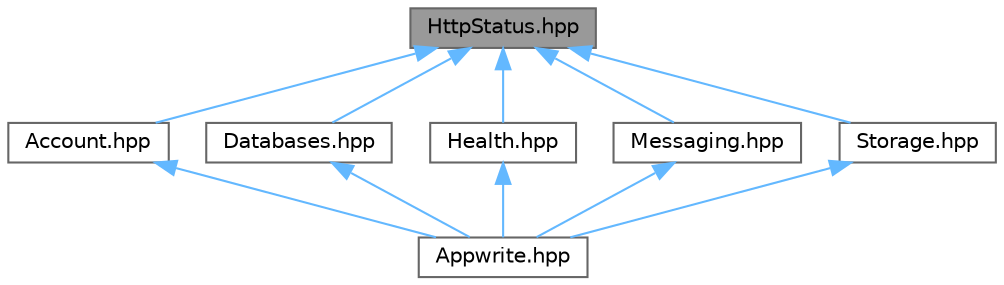 digraph "HttpStatus.hpp"
{
 // LATEX_PDF_SIZE
  bgcolor="transparent";
  edge [fontname=Helvetica,fontsize=10,labelfontname=Helvetica,labelfontsize=10];
  node [fontname=Helvetica,fontsize=10,shape=box,height=0.2,width=0.4];
  Node1 [id="Node000001",label="HttpStatus.hpp",height=0.2,width=0.4,color="gray40", fillcolor="grey60", style="filled", fontcolor="black",tooltip="Defines HTTP status code enums for consistent error and response handling."];
  Node1 -> Node2 [id="edge1_Node000001_Node000002",dir="back",color="steelblue1",style="solid",tooltip=" "];
  Node2 [id="Node000002",label="Account.hpp",height=0.2,width=0.4,color="grey40", fillcolor="white", style="filled",URL="$_account_8hpp.html",tooltip="Handles user account-related operations like creation and session management."];
  Node2 -> Node3 [id="edge2_Node000002_Node000003",dir="back",color="steelblue1",style="solid",tooltip=" "];
  Node3 [id="Node000003",label="Appwrite.hpp",height=0.2,width=0.4,color="grey40", fillcolor="white", style="filled",URL="$_appwrite_8hpp.html",tooltip="Root header to import all core Appwrite SDK modules for easy access."];
  Node1 -> Node4 [id="edge3_Node000001_Node000004",dir="back",color="steelblue1",style="solid",tooltip=" "];
  Node4 [id="Node000004",label="Databases.hpp",height=0.2,width=0.4,color="grey40", fillcolor="white", style="filled",URL="$_databases_8hpp.html",tooltip="Provides database management APIs: databases, collections, attributes, documents, and indexes."];
  Node4 -> Node3 [id="edge4_Node000004_Node000003",dir="back",color="steelblue1",style="solid",tooltip=" "];
  Node1 -> Node5 [id="edge5_Node000001_Node000005",dir="back",color="steelblue1",style="solid",tooltip=" "];
  Node5 [id="Node000005",label="Health.hpp",height=0.2,width=0.4,color="grey40", fillcolor="white", style="filled",URL="$_health_8hpp.html",tooltip="Exposes health check APIs to verify Appwrite server status and service uptime."];
  Node5 -> Node3 [id="edge6_Node000005_Node000003",dir="back",color="steelblue1",style="solid",tooltip=" "];
  Node1 -> Node6 [id="edge7_Node000001_Node000006",dir="back",color="steelblue1",style="solid",tooltip=" "];
  Node6 [id="Node000006",label="Messaging.hpp",height=0.2,width=0.4,color="grey40", fillcolor="white", style="filled",URL="$_messaging_8hpp.html",tooltip="Provides messaging-related operations (messages, topics, subscribers)"];
  Node6 -> Node3 [id="edge8_Node000006_Node000003",dir="back",color="steelblue1",style="solid",tooltip=" "];
  Node1 -> Node7 [id="edge9_Node000001_Node000007",dir="back",color="steelblue1",style="solid",tooltip=" "];
  Node7 [id="Node000007",label="Storage.hpp",height=0.2,width=0.4,color="grey40", fillcolor="white", style="filled",URL="$_storage_8hpp.html",tooltip="Manages file storage operations like upload, download, delete, and preview."];
  Node7 -> Node3 [id="edge10_Node000007_Node000003",dir="back",color="steelblue1",style="solid",tooltip=" "];
}
